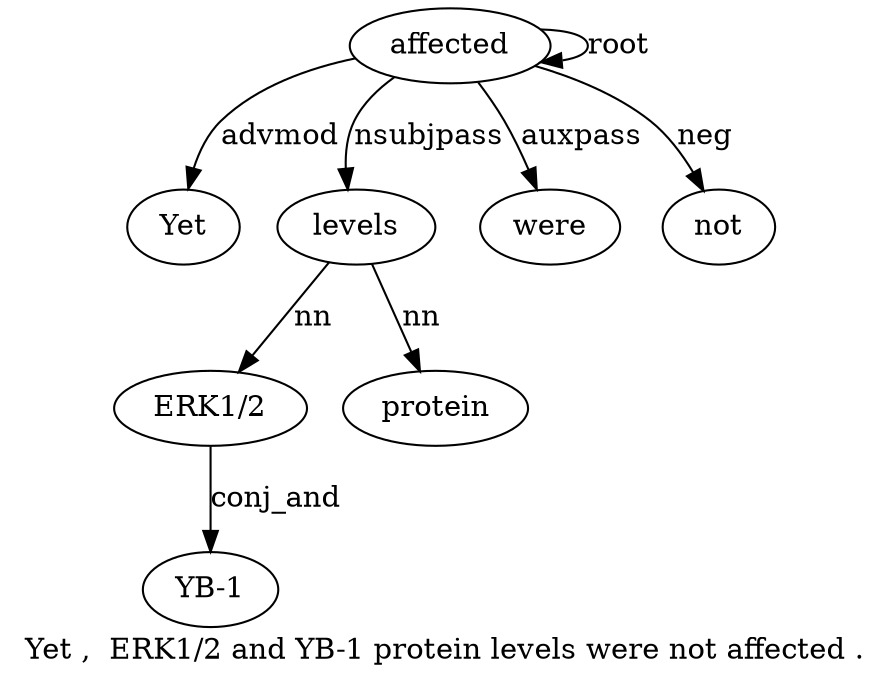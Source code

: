 digraph "Yet ,  ERK1/2 and YB-1 protein levels were not affected ." {
label="Yet ,  ERK1/2 and YB-1 protein levels were not affected .";
affected10 [style=filled, fillcolor=white, label=affected];
Yet1 [style=filled, fillcolor=white, label=Yet];
affected10 -> Yet1  [label=advmod];
levels7 [style=filled, fillcolor=white, label=levels];
"ERK1/23" [style=filled, fillcolor=white, label="ERK1/2"];
levels7 -> "ERK1/23"  [label=nn];
"YB-15" [style=filled, fillcolor=white, label="YB-1"];
"ERK1/23" -> "YB-15"  [label=conj_and];
protein6 [style=filled, fillcolor=white, label=protein];
levels7 -> protein6  [label=nn];
affected10 -> levels7  [label=nsubjpass];
were8 [style=filled, fillcolor=white, label=were];
affected10 -> were8  [label=auxpass];
not9 [style=filled, fillcolor=white, label=not];
affected10 -> not9  [label=neg];
affected10 -> affected10  [label=root];
}
